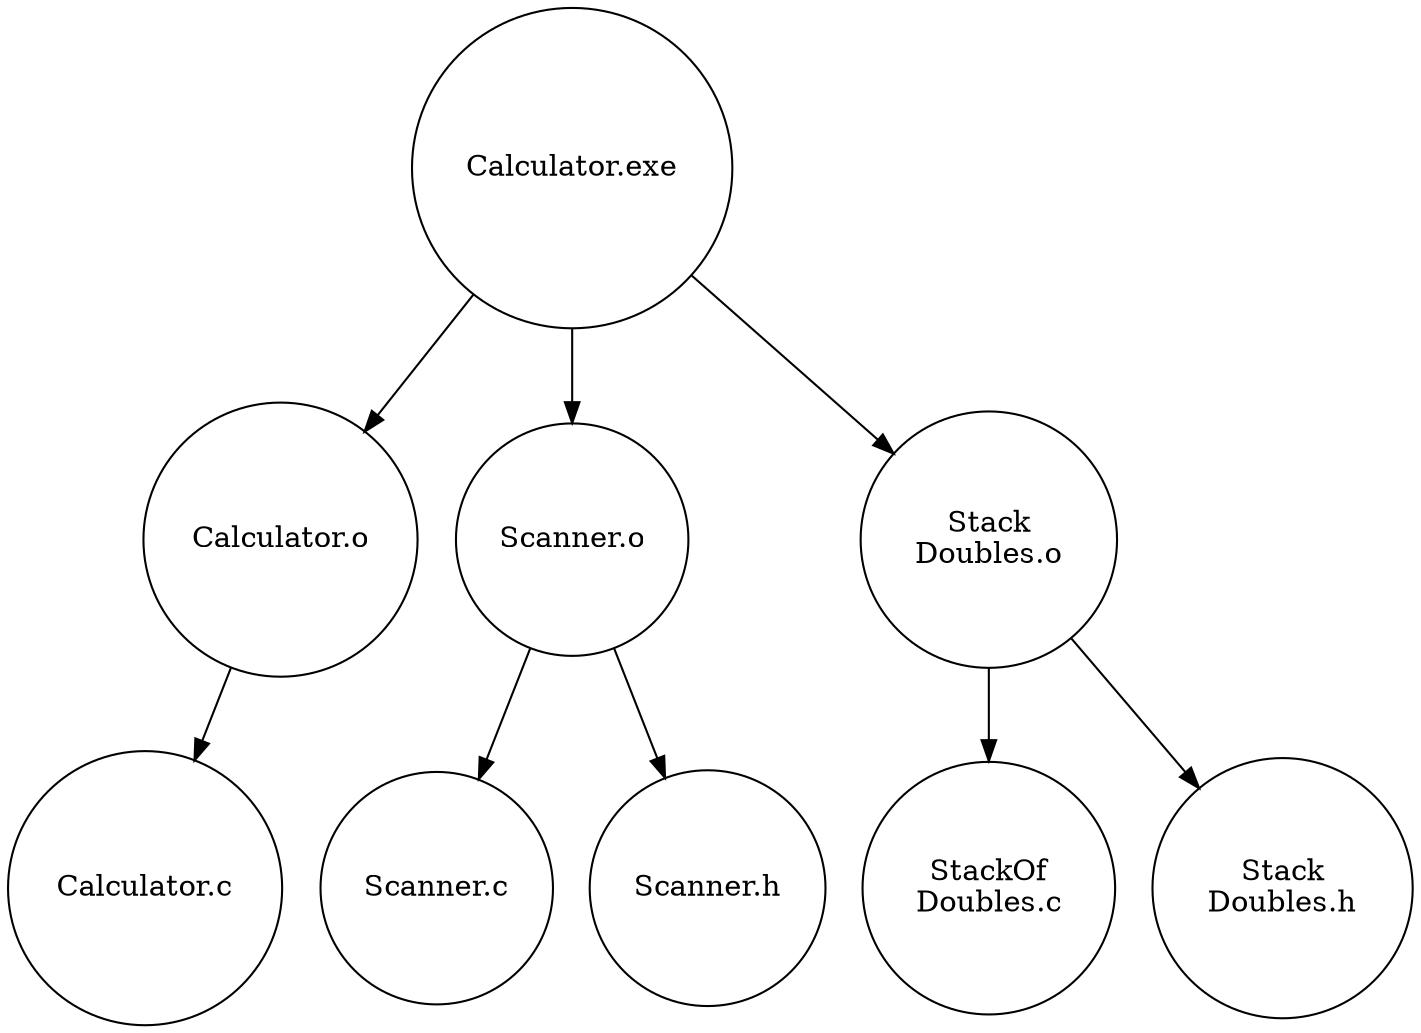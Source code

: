 // dot dependencias.gv -Tpng -o dependencias.png

digraph G {

    graph  [bgcolor="white", fontname="Arial", fontsize=12]

    node [shape = circle, witdth = 5];
    
    Calculator_c [label = "Calculator.c"];

    Calculator_o [label = "Calculator.o"];

    Calculator_exe [label = "Calculator.exe"];

    Calculator_o -> Calculator_c;

    Calculator_exe -> Calculator_o;

    Scanner_c [label = "Scanner.c"]

    Scanner_o [label = "Scanner.o"]

    Scanner_h [label = "Scanner.h"]

    Scanner_o -> Scanner_c;

    Scanner_o -> Scanner_h;

    Calculator_exe -> Scanner_o;

    Stack_c [label = "StackOf\nDoubles.c"]

    Stack_o [label = "Stack\nDoubles.o"]

    Stack_h [label = "Stack\nDoubles.h"]   

    Stack_o -> Stack_c;

    Stack_o -> Stack_h;

    Calculator_exe -> Stack_o;    

    
    }